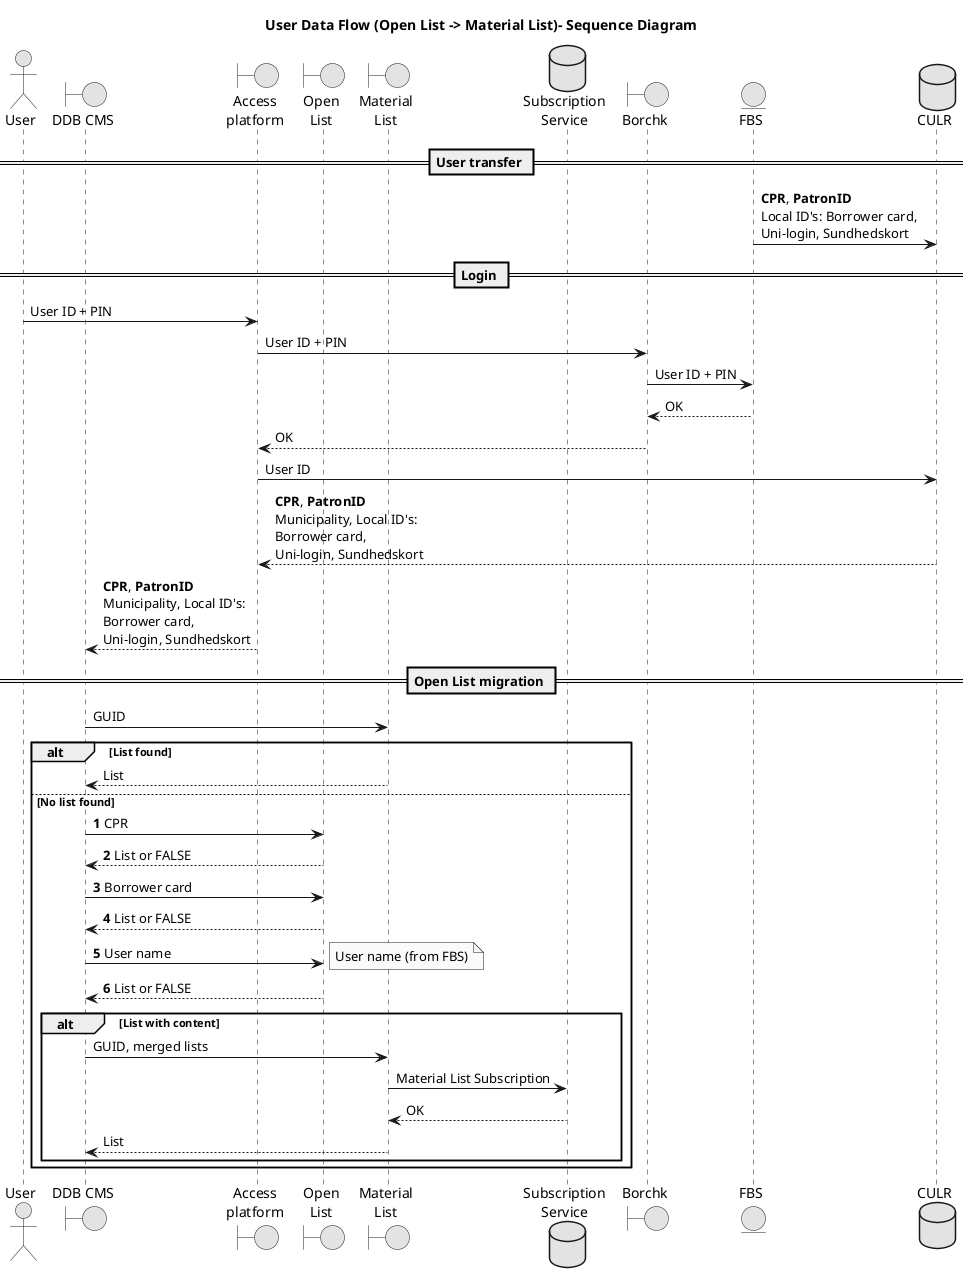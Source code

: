 @startuml

title User Data Flow (Open List -> Material List)- Sequence Diagram
'2020-02-07T11:58:00/EBP

' Removing color and border from cards
skinparam monochrome true

'-- Participants --
actor User
boundary "DDB CMS" as CMS
boundary "Access\nplatform" as AP
' control "Shopping Cart" as SC
boundary "Open\nList" as B14
boundary "Material\nList" as ML
database "Subscription\nService" as SS
boundary Borchk as BORCHK
entity FBS
database CULR


== User transfer ==
FBS     ->  CULR: **CPR**, **PatronID** \nLocal ID's: Borrower card, \nUni-login, Sundhedskort

== Login ==
User    ->  AP: User ID + PIN
AP      ->  BORCHK: User ID + PIN
BORCHK  ->  FBS: User ID + PIN
BORCHK  <-- FBS: OK
AP      <-- BORCHK: OK
AP      ->  CULR: User ID
AP      <-- CULR: **CPR**, **PatronID** \nMunicipality, Local ID's: \nBorrower card, \nUni-login, Sundhedskort
AP      --> CMS: **CPR**, **PatronID** \nMunicipality, Local ID's: \nBorrower card, \nUni-login, Sundhedskort

== Open List migration ==

CMS -> ML: GUID

alt List found
    CMS     <-- ML: List
else No list found
    autonumber
        CMS ->  B14: CPR
        CMS <-- B14: List or FALSE
        CMS ->  B14: Borrower card
        CMS <-- B14: List or FALSE
        CMS ->  B14: User name
note right
	User name (from FBS)
end note
    CMS     <-- B14: List or FALSE
    autonumber stop
    
    alt List with content
        CMS ->  ML: GUID, merged lists
        ML  ->  SS: Material List Subscription
        ML  <-- SS: OK
        CMS <-- ML: List
    end
end

@enduml
